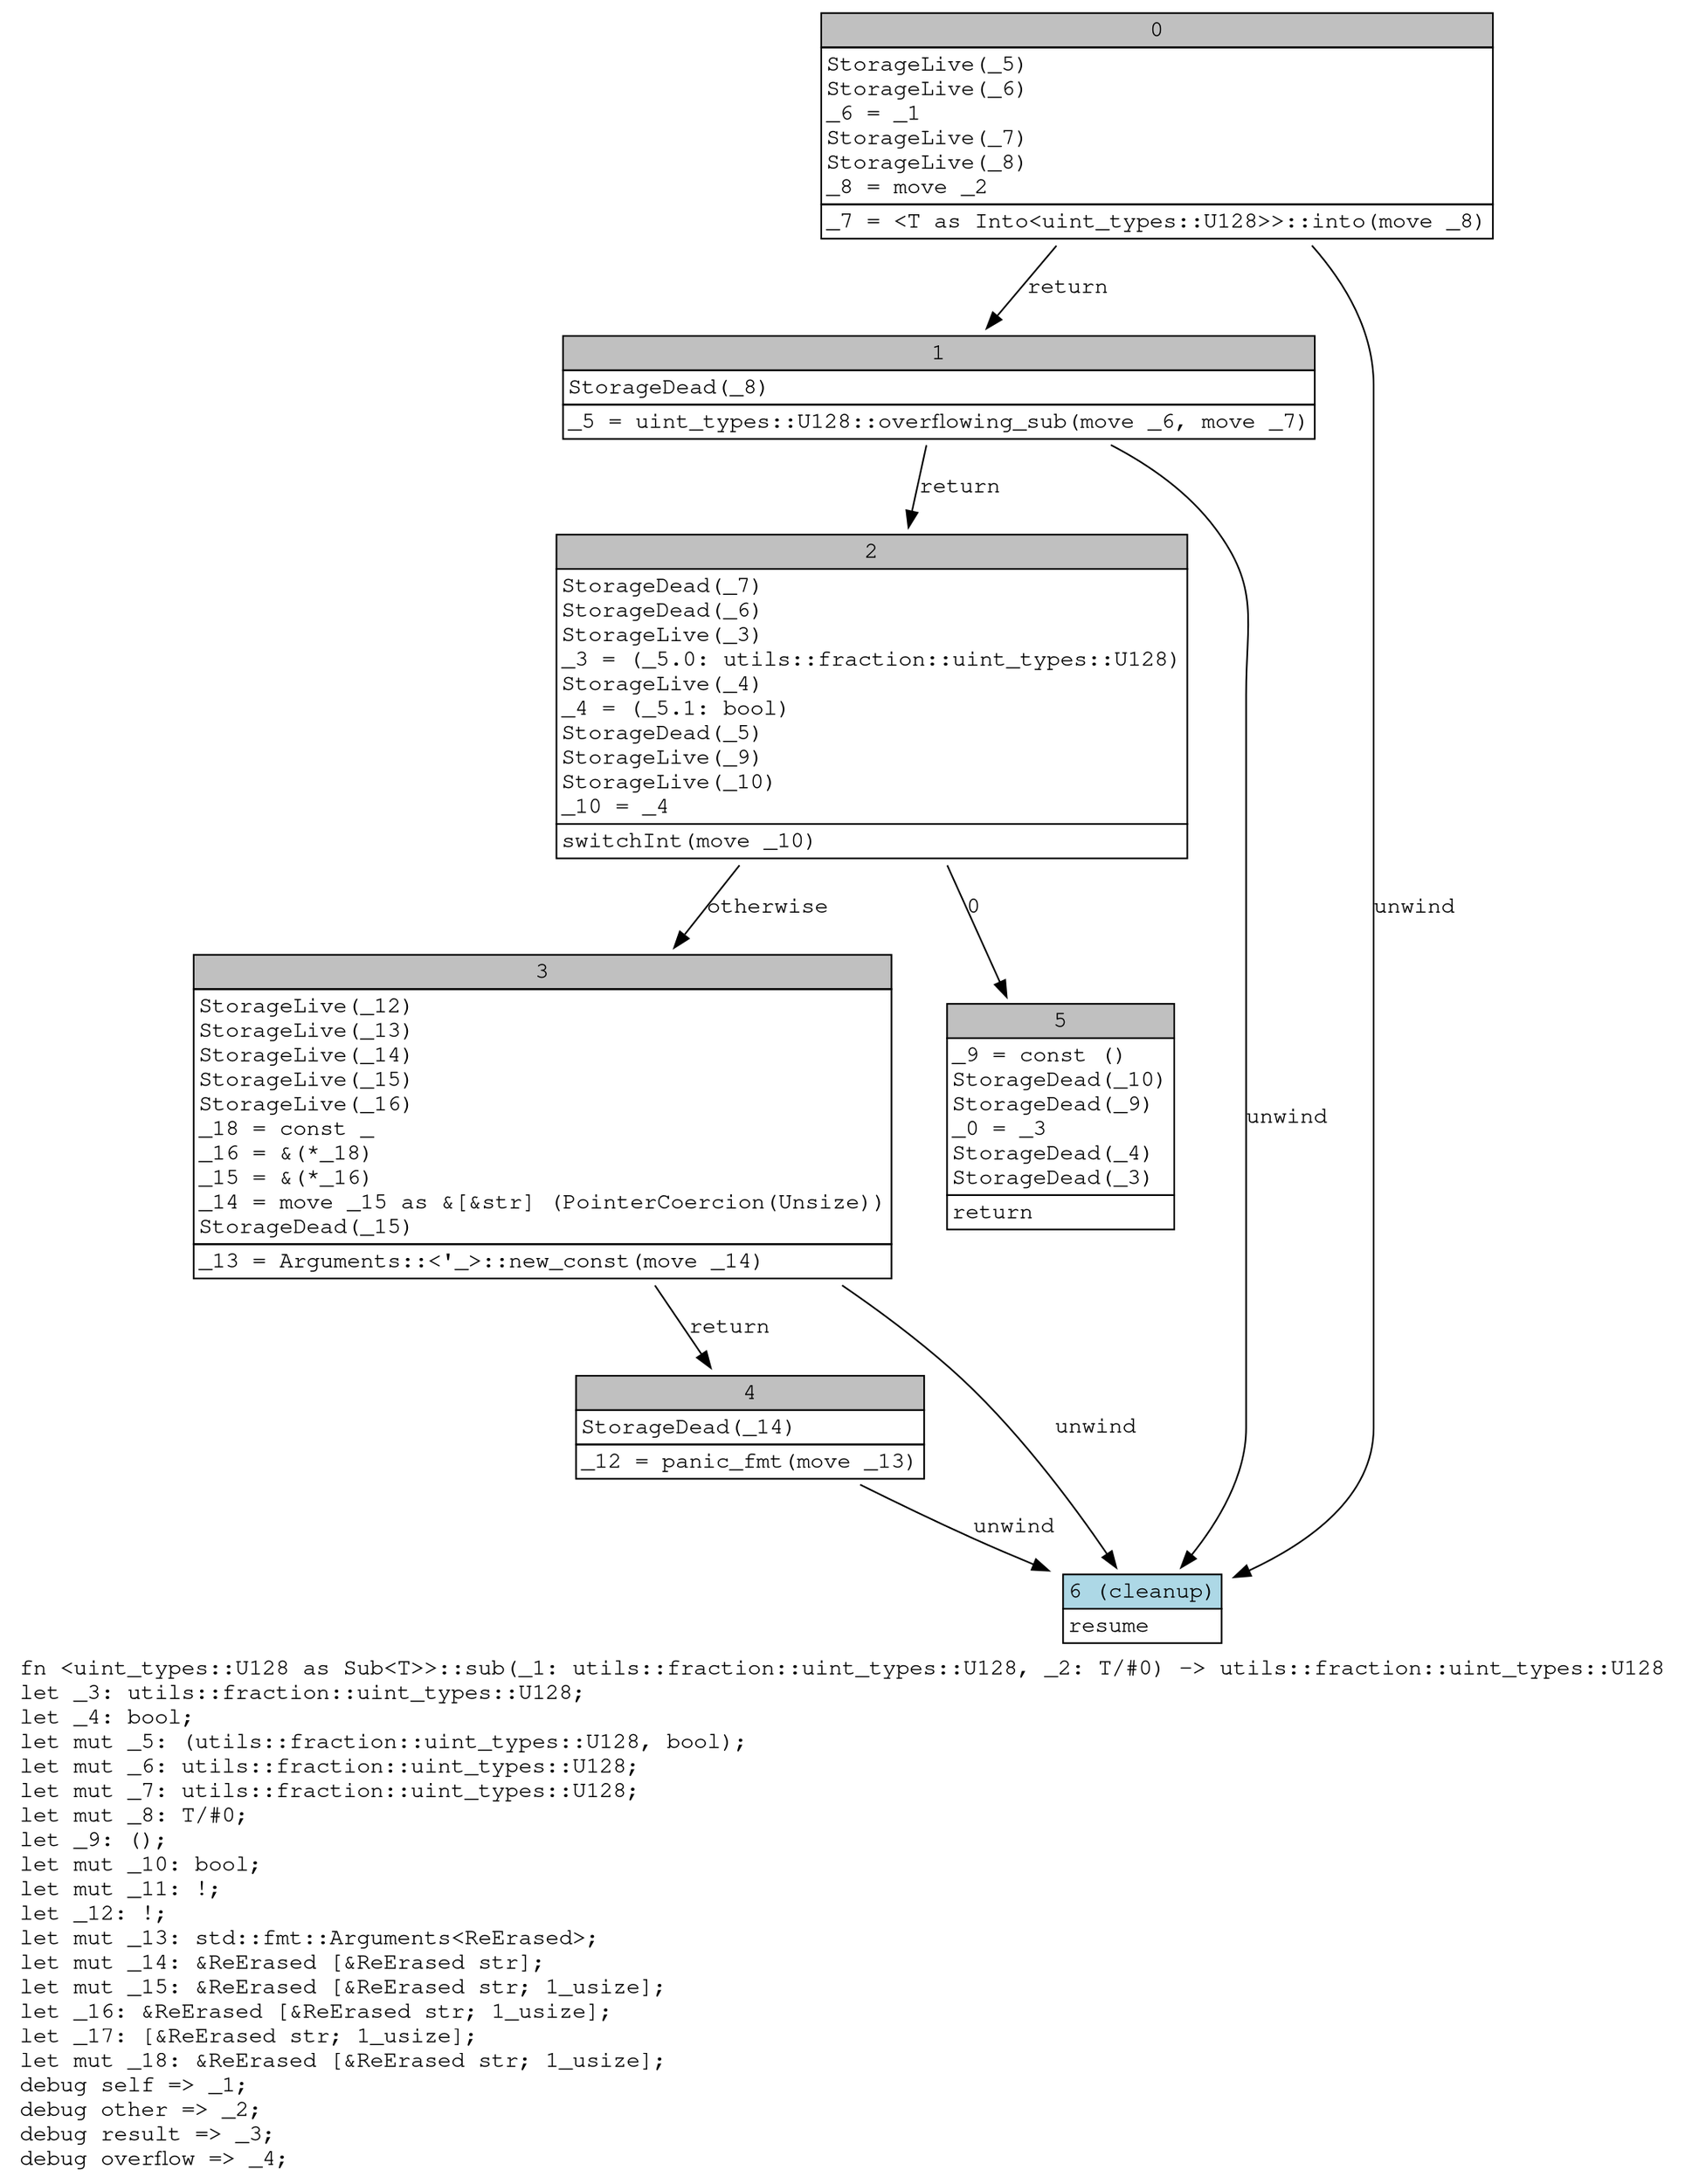 digraph Mir_0_11987 {
    graph [fontname="Courier, monospace"];
    node [fontname="Courier, monospace"];
    edge [fontname="Courier, monospace"];
    label=<fn &lt;uint_types::U128 as Sub&lt;T&gt;&gt;::sub(_1: utils::fraction::uint_types::U128, _2: T/#0) -&gt; utils::fraction::uint_types::U128<br align="left"/>let _3: utils::fraction::uint_types::U128;<br align="left"/>let _4: bool;<br align="left"/>let mut _5: (utils::fraction::uint_types::U128, bool);<br align="left"/>let mut _6: utils::fraction::uint_types::U128;<br align="left"/>let mut _7: utils::fraction::uint_types::U128;<br align="left"/>let mut _8: T/#0;<br align="left"/>let _9: ();<br align="left"/>let mut _10: bool;<br align="left"/>let mut _11: !;<br align="left"/>let _12: !;<br align="left"/>let mut _13: std::fmt::Arguments&lt;ReErased&gt;;<br align="left"/>let mut _14: &amp;ReErased [&amp;ReErased str];<br align="left"/>let mut _15: &amp;ReErased [&amp;ReErased str; 1_usize];<br align="left"/>let _16: &amp;ReErased [&amp;ReErased str; 1_usize];<br align="left"/>let _17: [&amp;ReErased str; 1_usize];<br align="left"/>let mut _18: &amp;ReErased [&amp;ReErased str; 1_usize];<br align="left"/>debug self =&gt; _1;<br align="left"/>debug other =&gt; _2;<br align="left"/>debug result =&gt; _3;<br align="left"/>debug overflow =&gt; _4;<br align="left"/>>;
    bb0__0_11987 [shape="none", label=<<table border="0" cellborder="1" cellspacing="0"><tr><td bgcolor="gray" align="center" colspan="1">0</td></tr><tr><td align="left" balign="left">StorageLive(_5)<br/>StorageLive(_6)<br/>_6 = _1<br/>StorageLive(_7)<br/>StorageLive(_8)<br/>_8 = move _2<br/></td></tr><tr><td align="left">_7 = &lt;T as Into&lt;uint_types::U128&gt;&gt;::into(move _8)</td></tr></table>>];
    bb1__0_11987 [shape="none", label=<<table border="0" cellborder="1" cellspacing="0"><tr><td bgcolor="gray" align="center" colspan="1">1</td></tr><tr><td align="left" balign="left">StorageDead(_8)<br/></td></tr><tr><td align="left">_5 = uint_types::U128::overflowing_sub(move _6, move _7)</td></tr></table>>];
    bb2__0_11987 [shape="none", label=<<table border="0" cellborder="1" cellspacing="0"><tr><td bgcolor="gray" align="center" colspan="1">2</td></tr><tr><td align="left" balign="left">StorageDead(_7)<br/>StorageDead(_6)<br/>StorageLive(_3)<br/>_3 = (_5.0: utils::fraction::uint_types::U128)<br/>StorageLive(_4)<br/>_4 = (_5.1: bool)<br/>StorageDead(_5)<br/>StorageLive(_9)<br/>StorageLive(_10)<br/>_10 = _4<br/></td></tr><tr><td align="left">switchInt(move _10)</td></tr></table>>];
    bb3__0_11987 [shape="none", label=<<table border="0" cellborder="1" cellspacing="0"><tr><td bgcolor="gray" align="center" colspan="1">3</td></tr><tr><td align="left" balign="left">StorageLive(_12)<br/>StorageLive(_13)<br/>StorageLive(_14)<br/>StorageLive(_15)<br/>StorageLive(_16)<br/>_18 = const _<br/>_16 = &amp;(*_18)<br/>_15 = &amp;(*_16)<br/>_14 = move _15 as &amp;[&amp;str] (PointerCoercion(Unsize))<br/>StorageDead(_15)<br/></td></tr><tr><td align="left">_13 = Arguments::&lt;'_&gt;::new_const(move _14)</td></tr></table>>];
    bb4__0_11987 [shape="none", label=<<table border="0" cellborder="1" cellspacing="0"><tr><td bgcolor="gray" align="center" colspan="1">4</td></tr><tr><td align="left" balign="left">StorageDead(_14)<br/></td></tr><tr><td align="left">_12 = panic_fmt(move _13)</td></tr></table>>];
    bb5__0_11987 [shape="none", label=<<table border="0" cellborder="1" cellspacing="0"><tr><td bgcolor="gray" align="center" colspan="1">5</td></tr><tr><td align="left" balign="left">_9 = const ()<br/>StorageDead(_10)<br/>StorageDead(_9)<br/>_0 = _3<br/>StorageDead(_4)<br/>StorageDead(_3)<br/></td></tr><tr><td align="left">return</td></tr></table>>];
    bb6__0_11987 [shape="none", label=<<table border="0" cellborder="1" cellspacing="0"><tr><td bgcolor="lightblue" align="center" colspan="1">6 (cleanup)</td></tr><tr><td align="left">resume</td></tr></table>>];
    bb0__0_11987 -> bb1__0_11987 [label="return"];
    bb0__0_11987 -> bb6__0_11987 [label="unwind"];
    bb1__0_11987 -> bb2__0_11987 [label="return"];
    bb1__0_11987 -> bb6__0_11987 [label="unwind"];
    bb2__0_11987 -> bb5__0_11987 [label="0"];
    bb2__0_11987 -> bb3__0_11987 [label="otherwise"];
    bb3__0_11987 -> bb4__0_11987 [label="return"];
    bb3__0_11987 -> bb6__0_11987 [label="unwind"];
    bb4__0_11987 -> bb6__0_11987 [label="unwind"];
}
